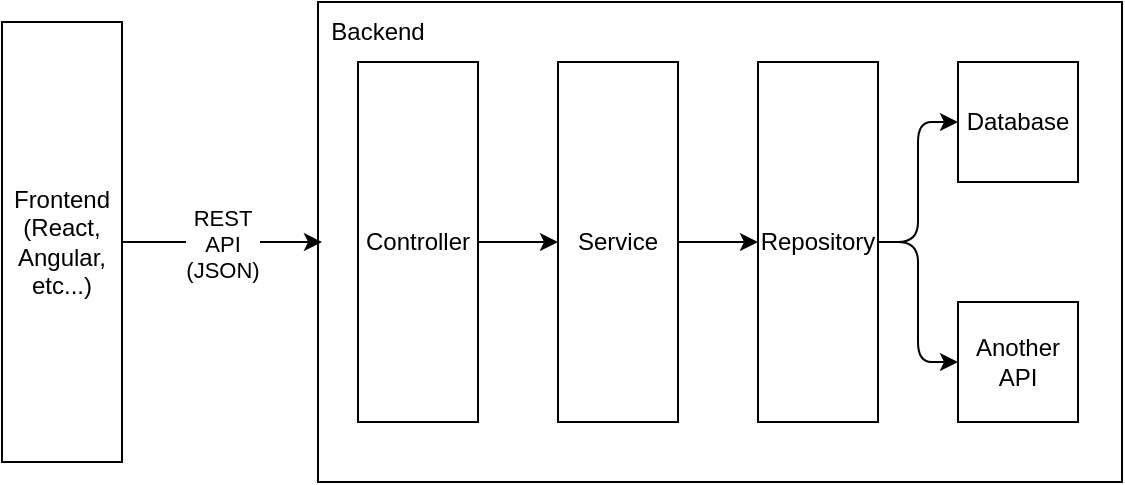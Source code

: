 <mxfile version="20.5.3" type="github">
  <diagram id="aeUxhhyHhZNVSrKRaOec" name="Page-1">
    <mxGraphModel dx="818" dy="497" grid="1" gridSize="10" guides="1" tooltips="1" connect="1" arrows="1" fold="1" page="1" pageScale="1" pageWidth="827" pageHeight="1169" math="0" shadow="0">
      <root>
        <mxCell id="0" />
        <mxCell id="1" parent="0" />
        <mxCell id="GHEKxGHHFPr1by5XyFQC-21" value="" style="rounded=0;whiteSpace=wrap;html=1;" vertex="1" parent="1">
          <mxGeometry x="208" y="40" width="402" height="240" as="geometry" />
        </mxCell>
        <mxCell id="GHEKxGHHFPr1by5XyFQC-12" value="REST&lt;br&gt;API&lt;br&gt;(JSON)" style="edgeStyle=orthogonalEdgeStyle;rounded=1;orthogonalLoop=1;jettySize=auto;html=1;exitX=1;exitY=0.5;exitDx=0;exitDy=0;" edge="1" parent="1" source="GHEKxGHHFPr1by5XyFQC-10">
          <mxGeometry relative="1" as="geometry">
            <mxPoint x="210" y="160" as="targetPoint" />
          </mxGeometry>
        </mxCell>
        <mxCell id="GHEKxGHHFPr1by5XyFQC-10" value="Frontend&lt;br&gt;(React, Angular, etc...)" style="rounded=0;whiteSpace=wrap;html=1;" vertex="1" parent="1">
          <mxGeometry x="50" y="50" width="60" height="220" as="geometry" />
        </mxCell>
        <mxCell id="GHEKxGHHFPr1by5XyFQC-14" style="edgeStyle=orthogonalEdgeStyle;rounded=1;orthogonalLoop=1;jettySize=auto;html=1;exitX=1;exitY=0.5;exitDx=0;exitDy=0;entryX=0;entryY=0.5;entryDx=0;entryDy=0;" edge="1" parent="1" source="GHEKxGHHFPr1by5XyFQC-11" target="GHEKxGHHFPr1by5XyFQC-13">
          <mxGeometry relative="1" as="geometry" />
        </mxCell>
        <mxCell id="GHEKxGHHFPr1by5XyFQC-11" value="Controller" style="rounded=0;whiteSpace=wrap;html=1;" vertex="1" parent="1">
          <mxGeometry x="228" y="70" width="60" height="180" as="geometry" />
        </mxCell>
        <mxCell id="GHEKxGHHFPr1by5XyFQC-18" style="edgeStyle=orthogonalEdgeStyle;rounded=1;orthogonalLoop=1;jettySize=auto;html=1;exitX=1;exitY=0.5;exitDx=0;exitDy=0;" edge="1" parent="1" source="GHEKxGHHFPr1by5XyFQC-13" target="GHEKxGHHFPr1by5XyFQC-15">
          <mxGeometry relative="1" as="geometry" />
        </mxCell>
        <mxCell id="GHEKxGHHFPr1by5XyFQC-13" value="Service" style="rounded=0;whiteSpace=wrap;html=1;" vertex="1" parent="1">
          <mxGeometry x="328" y="70" width="60" height="180" as="geometry" />
        </mxCell>
        <mxCell id="GHEKxGHHFPr1by5XyFQC-19" style="edgeStyle=orthogonalEdgeStyle;rounded=1;orthogonalLoop=1;jettySize=auto;html=1;exitX=1;exitY=0.5;exitDx=0;exitDy=0;" edge="1" parent="1" source="GHEKxGHHFPr1by5XyFQC-15" target="GHEKxGHHFPr1by5XyFQC-16">
          <mxGeometry relative="1" as="geometry" />
        </mxCell>
        <mxCell id="GHEKxGHHFPr1by5XyFQC-20" style="edgeStyle=orthogonalEdgeStyle;rounded=1;orthogonalLoop=1;jettySize=auto;html=1;exitX=1;exitY=0.5;exitDx=0;exitDy=0;" edge="1" parent="1" source="GHEKxGHHFPr1by5XyFQC-15" target="GHEKxGHHFPr1by5XyFQC-17">
          <mxGeometry relative="1" as="geometry" />
        </mxCell>
        <mxCell id="GHEKxGHHFPr1by5XyFQC-15" value="Repository" style="rounded=0;whiteSpace=wrap;html=1;" vertex="1" parent="1">
          <mxGeometry x="428" y="70" width="60" height="180" as="geometry" />
        </mxCell>
        <mxCell id="GHEKxGHHFPr1by5XyFQC-16" value="Database" style="rounded=0;whiteSpace=wrap;html=1;" vertex="1" parent="1">
          <mxGeometry x="528" y="70" width="60" height="60" as="geometry" />
        </mxCell>
        <mxCell id="GHEKxGHHFPr1by5XyFQC-17" value="Another API" style="rounded=0;whiteSpace=wrap;html=1;" vertex="1" parent="1">
          <mxGeometry x="528" y="190" width="60" height="60" as="geometry" />
        </mxCell>
        <mxCell id="GHEKxGHHFPr1by5XyFQC-22" value="Backend" style="text;html=1;strokeColor=none;fillColor=none;align=center;verticalAlign=middle;whiteSpace=wrap;rounded=0;" vertex="1" parent="1">
          <mxGeometry x="208" y="40" width="60" height="30" as="geometry" />
        </mxCell>
      </root>
    </mxGraphModel>
  </diagram>
</mxfile>
